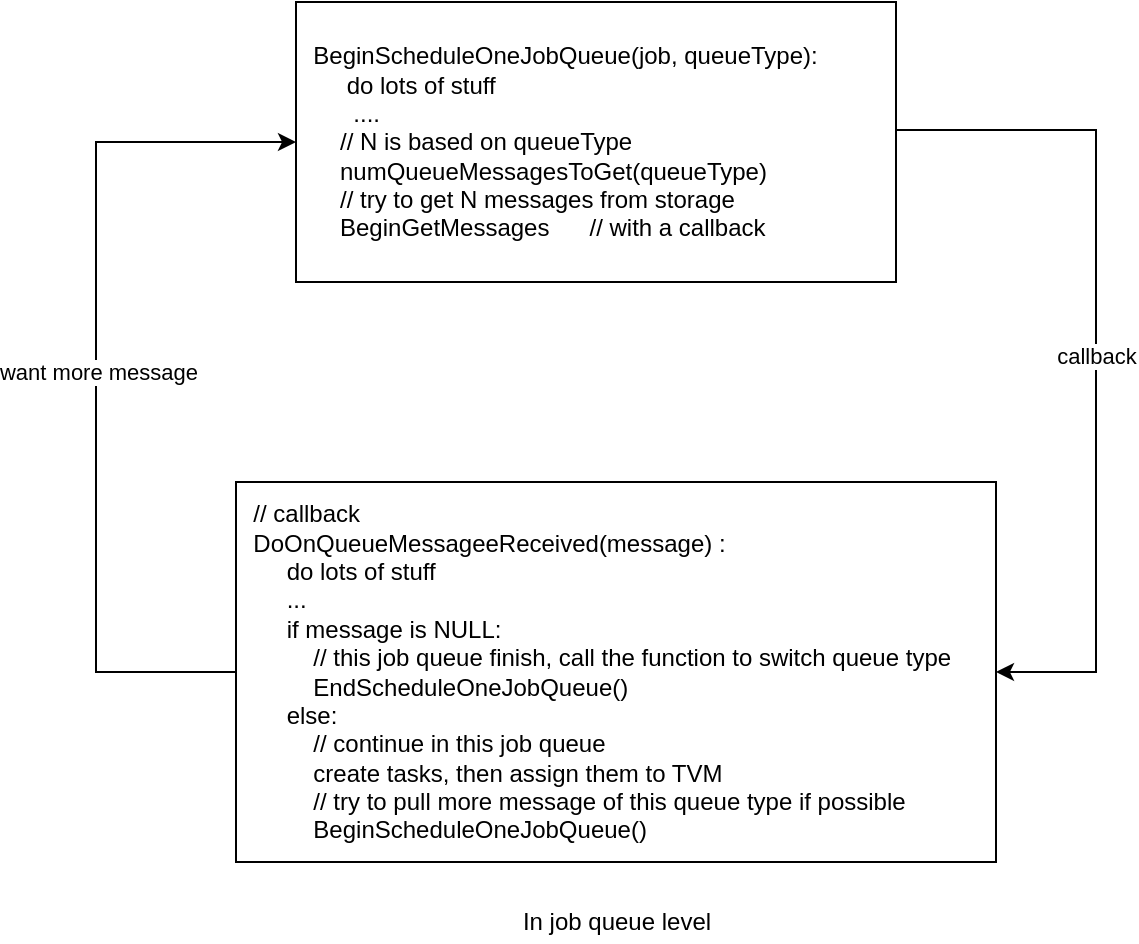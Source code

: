 <mxfile version="13.6.2" type="github">
  <diagram id="S9prKzxcYEfgRn-kXjxR" name="Page-1">
    <mxGraphModel dx="1422" dy="762" grid="1" gridSize="10" guides="1" tooltips="1" connect="1" arrows="1" fold="1" page="1" pageScale="1" pageWidth="850" pageHeight="1100" math="0" shadow="0">
      <root>
        <mxCell id="0" />
        <mxCell id="1" parent="0" />
        <mxCell id="gZy7wTxdMB85PJ2hgEh0-6" style="edgeStyle=orthogonalEdgeStyle;rounded=0;orthogonalLoop=1;jettySize=auto;html=1;entryX=1;entryY=0.5;entryDx=0;entryDy=0;exitX=1;exitY=0.457;exitDx=0;exitDy=0;exitPerimeter=0;" edge="1" parent="1" source="gZy7wTxdMB85PJ2hgEh0-1" target="gZy7wTxdMB85PJ2hgEh0-2">
          <mxGeometry relative="1" as="geometry">
            <Array as="points">
              <mxPoint x="780" y="294" />
              <mxPoint x="780" y="565" />
            </Array>
          </mxGeometry>
        </mxCell>
        <mxCell id="gZy7wTxdMB85PJ2hgEh0-7" value="callback" style="edgeLabel;html=1;align=center;verticalAlign=middle;resizable=0;points=[];" vertex="1" connectable="0" parent="gZy7wTxdMB85PJ2hgEh0-6">
          <mxGeometry x="0.009" relative="1" as="geometry">
            <mxPoint as="offset" />
          </mxGeometry>
        </mxCell>
        <mxCell id="gZy7wTxdMB85PJ2hgEh0-1" value="&amp;nbsp; BeginScheduleOneJobQueue(job, queueType):&amp;nbsp;&lt;br&gt;&amp;nbsp; &amp;nbsp; &amp;nbsp; &amp;nbsp;do lots of stuff&amp;nbsp;&lt;br&gt;&amp;nbsp; &amp;nbsp; &amp;nbsp; &amp;nbsp; ....&amp;nbsp;&lt;br&gt;&amp;nbsp; &amp;nbsp; &amp;nbsp; // N is based on queueType&lt;br&gt;&amp;nbsp; &amp;nbsp; &amp;nbsp; numQueueMessagesToGet(queueType)&lt;br&gt;&amp;nbsp; &amp;nbsp; &amp;nbsp; // try to get N messages from storage&amp;nbsp;&lt;br&gt;&amp;nbsp; &amp;nbsp; &amp;nbsp; BeginGetMessages&amp;nbsp; &amp;nbsp; &amp;nbsp; // with a callback&amp;nbsp;" style="rounded=0;whiteSpace=wrap;html=1;align=left;" vertex="1" parent="1">
          <mxGeometry x="380" y="230" width="300" height="140" as="geometry" />
        </mxCell>
        <mxCell id="gZy7wTxdMB85PJ2hgEh0-8" style="edgeStyle=orthogonalEdgeStyle;rounded=0;orthogonalLoop=1;jettySize=auto;html=1;entryX=0;entryY=0.5;entryDx=0;entryDy=0;exitX=0;exitY=0.5;exitDx=0;exitDy=0;" edge="1" parent="1" source="gZy7wTxdMB85PJ2hgEh0-2" target="gZy7wTxdMB85PJ2hgEh0-1">
          <mxGeometry relative="1" as="geometry">
            <Array as="points">
              <mxPoint x="280" y="565" />
              <mxPoint x="280" y="300" />
            </Array>
          </mxGeometry>
        </mxCell>
        <mxCell id="gZy7wTxdMB85PJ2hgEh0-9" value="want more message" style="edgeLabel;html=1;align=center;verticalAlign=middle;resizable=0;points=[];" vertex="1" connectable="0" parent="gZy7wTxdMB85PJ2hgEh0-8">
          <mxGeometry x="0.011" y="-1" relative="1" as="geometry">
            <mxPoint as="offset" />
          </mxGeometry>
        </mxCell>
        <mxCell id="gZy7wTxdMB85PJ2hgEh0-2" value="&amp;nbsp; // callback&amp;nbsp;&lt;br&gt;&amp;nbsp; DoOnQueueMessageeReceived(message) :&lt;br&gt;&amp;nbsp; &amp;nbsp; &amp;nbsp; &amp;nbsp;do lots of stuff&amp;nbsp;&lt;br&gt;&amp;nbsp; &amp;nbsp; &amp;nbsp; &amp;nbsp;...&lt;br&gt;&amp;nbsp; &amp;nbsp; &amp;nbsp; &amp;nbsp;if message is NULL:&amp;nbsp;&lt;br&gt;&amp;nbsp; &amp;nbsp; &amp;nbsp; &amp;nbsp; &amp;nbsp; &amp;nbsp;// this job queue finish, call the function to switch queue type&amp;nbsp;&lt;br&gt;&amp;nbsp; &amp;nbsp; &amp;nbsp; &amp;nbsp; &amp;nbsp; &amp;nbsp;EndScheduleOneJobQueue()&lt;br&gt;&amp;nbsp; &amp;nbsp; &amp;nbsp; &amp;nbsp;else:&amp;nbsp;&lt;br&gt;&amp;nbsp; &amp;nbsp; &amp;nbsp; &amp;nbsp; &amp;nbsp; &amp;nbsp;// continue in this job queue&amp;nbsp;&lt;br&gt;&amp;nbsp; &amp;nbsp; &amp;nbsp; &amp;nbsp; &amp;nbsp; &amp;nbsp;create tasks, then assign them to TVM&amp;nbsp;&lt;br&gt;&amp;nbsp; &amp;nbsp; &amp;nbsp; &amp;nbsp; &amp;nbsp; &amp;nbsp;// try to pull more message of this queue type if possible&amp;nbsp;&lt;br&gt;&amp;nbsp; &amp;nbsp; &amp;nbsp; &amp;nbsp; &amp;nbsp; &amp;nbsp;BeginScheduleOneJobQueue()&amp;nbsp; &amp;nbsp; &amp;nbsp;" style="rounded=0;whiteSpace=wrap;html=1;align=left;" vertex="1" parent="1">
          <mxGeometry x="350" y="470" width="380" height="190" as="geometry" />
        </mxCell>
        <mxCell id="gZy7wTxdMB85PJ2hgEh0-11" value="In job queue level" style="text;html=1;align=center;verticalAlign=middle;resizable=0;points=[];autosize=1;" vertex="1" parent="1">
          <mxGeometry x="485" y="680" width="110" height="20" as="geometry" />
        </mxCell>
      </root>
    </mxGraphModel>
  </diagram>
</mxfile>
